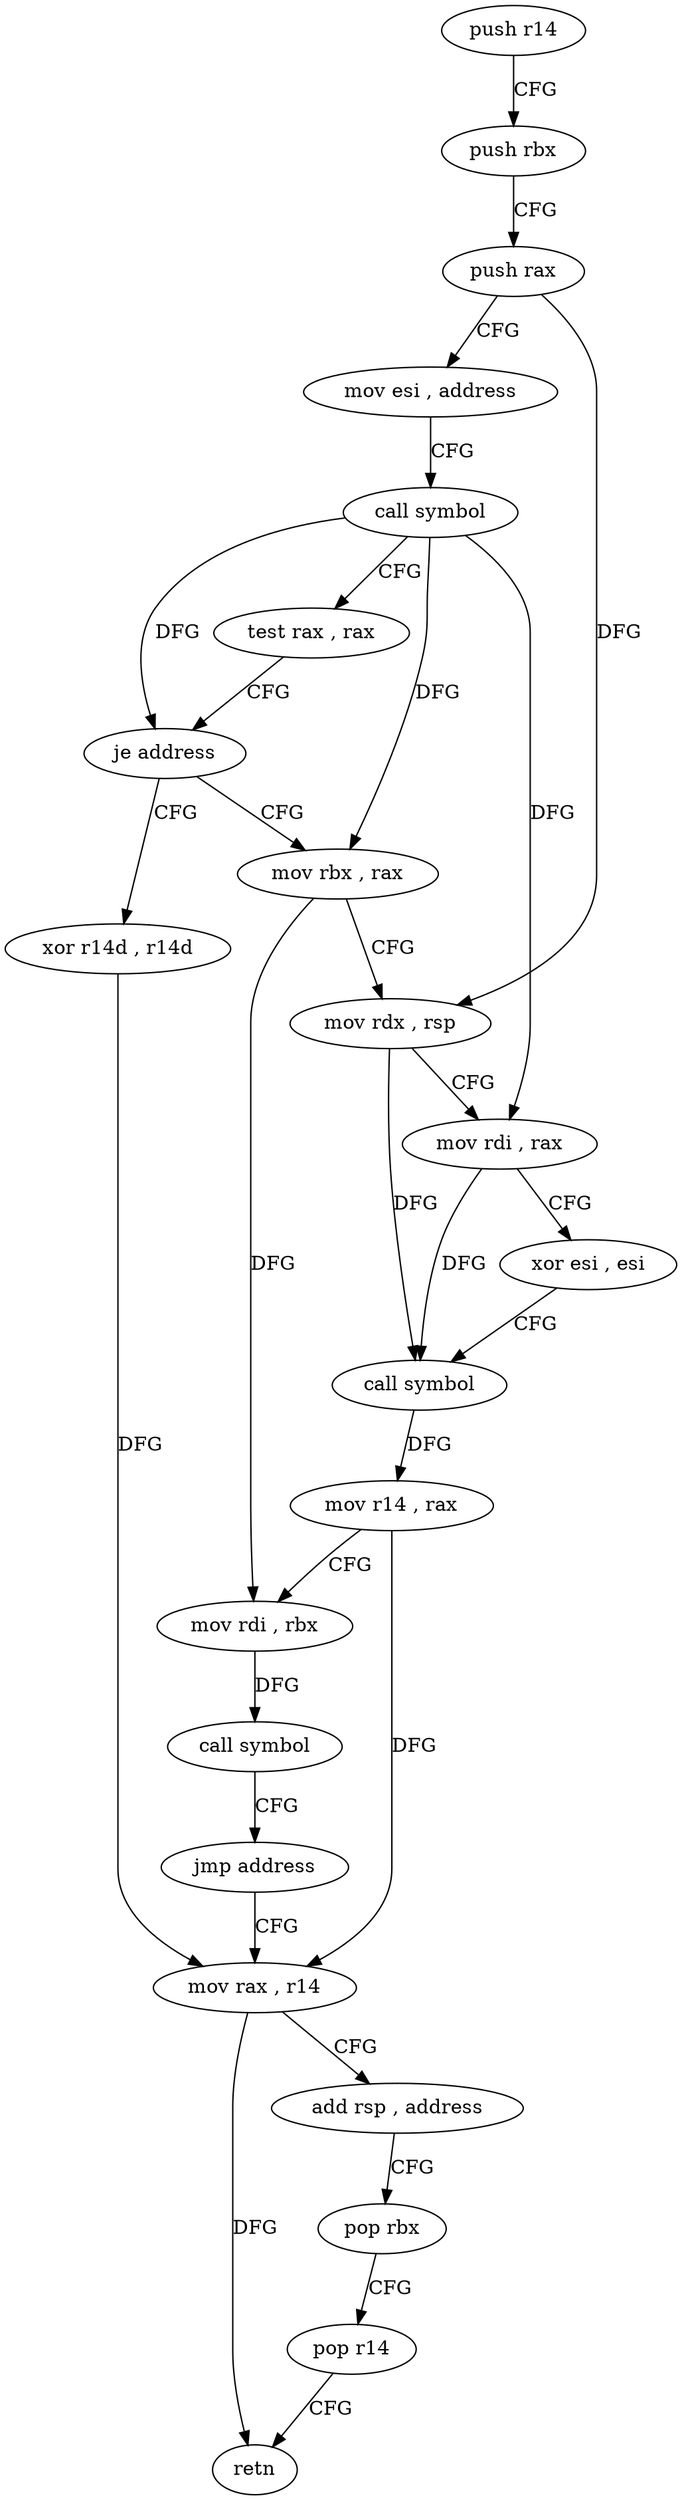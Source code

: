 digraph "func" {
"4214800" [label = "push r14" ]
"4214802" [label = "push rbx" ]
"4214803" [label = "push rax" ]
"4214804" [label = "mov esi , address" ]
"4214809" [label = "call symbol" ]
"4214814" [label = "test rax , rax" ]
"4214817" [label = "je address" ]
"4214848" [label = "xor r14d , r14d" ]
"4214819" [label = "mov rbx , rax" ]
"4214851" [label = "mov rax , r14" ]
"4214822" [label = "mov rdx , rsp" ]
"4214825" [label = "mov rdi , rax" ]
"4214828" [label = "xor esi , esi" ]
"4214830" [label = "call symbol" ]
"4214835" [label = "mov r14 , rax" ]
"4214838" [label = "mov rdi , rbx" ]
"4214841" [label = "call symbol" ]
"4214846" [label = "jmp address" ]
"4214854" [label = "add rsp , address" ]
"4214858" [label = "pop rbx" ]
"4214859" [label = "pop r14" ]
"4214861" [label = "retn" ]
"4214800" -> "4214802" [ label = "CFG" ]
"4214802" -> "4214803" [ label = "CFG" ]
"4214803" -> "4214804" [ label = "CFG" ]
"4214803" -> "4214822" [ label = "DFG" ]
"4214804" -> "4214809" [ label = "CFG" ]
"4214809" -> "4214814" [ label = "CFG" ]
"4214809" -> "4214817" [ label = "DFG" ]
"4214809" -> "4214819" [ label = "DFG" ]
"4214809" -> "4214825" [ label = "DFG" ]
"4214814" -> "4214817" [ label = "CFG" ]
"4214817" -> "4214848" [ label = "CFG" ]
"4214817" -> "4214819" [ label = "CFG" ]
"4214848" -> "4214851" [ label = "DFG" ]
"4214819" -> "4214822" [ label = "CFG" ]
"4214819" -> "4214838" [ label = "DFG" ]
"4214851" -> "4214854" [ label = "CFG" ]
"4214851" -> "4214861" [ label = "DFG" ]
"4214822" -> "4214825" [ label = "CFG" ]
"4214822" -> "4214830" [ label = "DFG" ]
"4214825" -> "4214828" [ label = "CFG" ]
"4214825" -> "4214830" [ label = "DFG" ]
"4214828" -> "4214830" [ label = "CFG" ]
"4214830" -> "4214835" [ label = "DFG" ]
"4214835" -> "4214838" [ label = "CFG" ]
"4214835" -> "4214851" [ label = "DFG" ]
"4214838" -> "4214841" [ label = "DFG" ]
"4214841" -> "4214846" [ label = "CFG" ]
"4214846" -> "4214851" [ label = "CFG" ]
"4214854" -> "4214858" [ label = "CFG" ]
"4214858" -> "4214859" [ label = "CFG" ]
"4214859" -> "4214861" [ label = "CFG" ]
}
